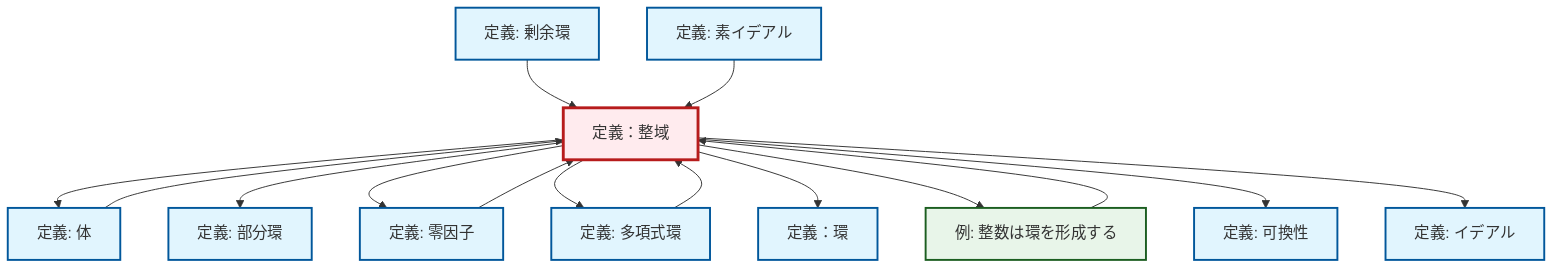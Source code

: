 graph TD
    classDef definition fill:#e1f5fe,stroke:#01579b,stroke-width:2px
    classDef theorem fill:#f3e5f5,stroke:#4a148c,stroke-width:2px
    classDef axiom fill:#fff3e0,stroke:#e65100,stroke-width:2px
    classDef example fill:#e8f5e9,stroke:#1b5e20,stroke-width:2px
    classDef current fill:#ffebee,stroke:#b71c1c,stroke-width:3px
    def-integral-domain["定義：整域"]:::definition
    def-ideal["定義: イデアル"]:::definition
    ex-integers-ring["例: 整数は環を形成する"]:::example
    def-commutativity["定義: 可換性"]:::definition
    def-field["定義: 体"]:::definition
    def-zero-divisor["定義: 零因子"]:::definition
    def-quotient-ring["定義: 剰余環"]:::definition
    def-prime-ideal["定義: 素イデアル"]:::definition
    def-polynomial-ring["定義: 多項式環"]:::definition
    def-subring["定義: 部分環"]:::definition
    def-ring["定義：環"]:::definition
    def-quotient-ring --> def-integral-domain
    ex-integers-ring --> def-integral-domain
    def-integral-domain --> def-field
    def-integral-domain --> def-subring
    def-prime-ideal --> def-integral-domain
    def-polynomial-ring --> def-integral-domain
    def-integral-domain --> def-zero-divisor
    def-integral-domain --> def-polynomial-ring
    def-field --> def-integral-domain
    def-integral-domain --> def-ring
    def-zero-divisor --> def-integral-domain
    def-integral-domain --> ex-integers-ring
    def-integral-domain --> def-commutativity
    def-integral-domain --> def-ideal
    class def-integral-domain current
